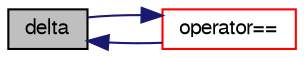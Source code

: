 digraph "delta"
{
  bgcolor="transparent";
  edge [fontname="FreeSans",fontsize="10",labelfontname="FreeSans",labelfontsize="10"];
  node [fontname="FreeSans",fontsize="10",shape=record];
  rankdir="LR";
  Node19 [label="delta",height=0.2,width=0.4,color="black", fillcolor="grey75", style="filled", fontcolor="black"];
  Node19 -> Node20 [dir="back",color="midnightblue",fontsize="10",style="solid",fontname="FreeSans"];
  Node20 [label="operator==",height=0.2,width=0.4,color="red",URL="$a31126.html#a017b49cafd10197d502b6fd3fae2ac26"];
  Node20 -> Node19 [dir="back",color="midnightblue",fontsize="10",style="solid",fontname="FreeSans"];
}
